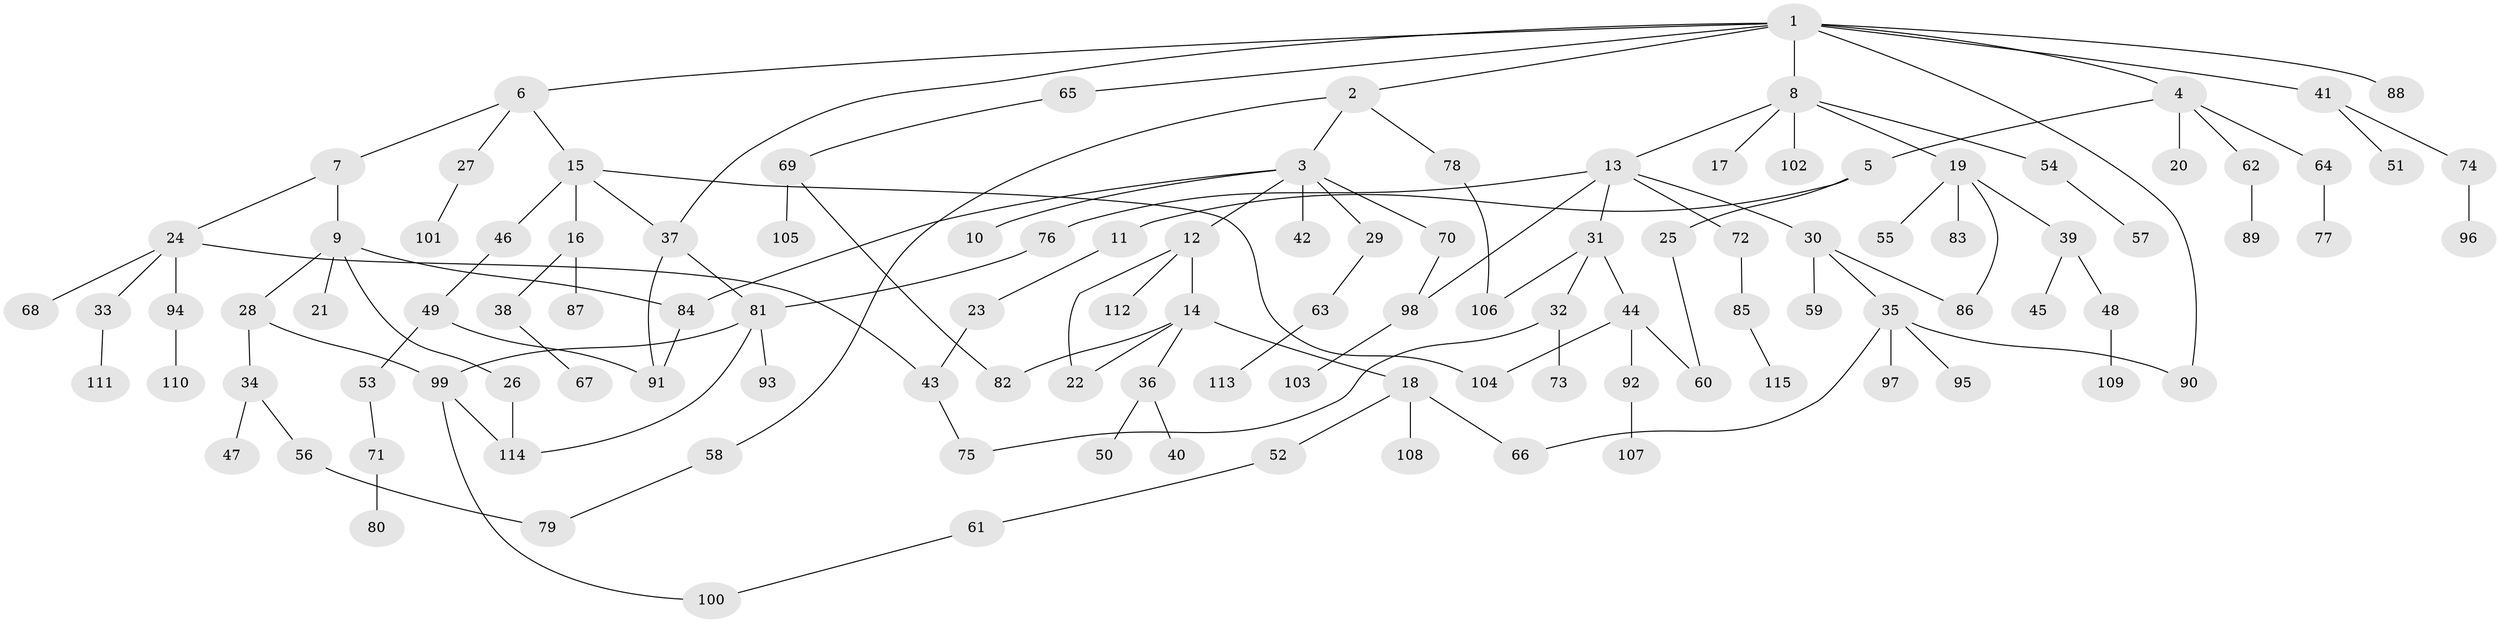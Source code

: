// coarse degree distribution, {1: 0.425, 4: 0.0625, 3: 0.05, 5: 0.0625, 2: 0.35, 9: 0.025, 15: 0.0125, 6: 0.0125}
// Generated by graph-tools (version 1.1) at 2025/44/03/04/25 21:44:41]
// undirected, 115 vertices, 135 edges
graph export_dot {
graph [start="1"]
  node [color=gray90,style=filled];
  1;
  2;
  3;
  4;
  5;
  6;
  7;
  8;
  9;
  10;
  11;
  12;
  13;
  14;
  15;
  16;
  17;
  18;
  19;
  20;
  21;
  22;
  23;
  24;
  25;
  26;
  27;
  28;
  29;
  30;
  31;
  32;
  33;
  34;
  35;
  36;
  37;
  38;
  39;
  40;
  41;
  42;
  43;
  44;
  45;
  46;
  47;
  48;
  49;
  50;
  51;
  52;
  53;
  54;
  55;
  56;
  57;
  58;
  59;
  60;
  61;
  62;
  63;
  64;
  65;
  66;
  67;
  68;
  69;
  70;
  71;
  72;
  73;
  74;
  75;
  76;
  77;
  78;
  79;
  80;
  81;
  82;
  83;
  84;
  85;
  86;
  87;
  88;
  89;
  90;
  91;
  92;
  93;
  94;
  95;
  96;
  97;
  98;
  99;
  100;
  101;
  102;
  103;
  104;
  105;
  106;
  107;
  108;
  109;
  110;
  111;
  112;
  113;
  114;
  115;
  1 -- 2;
  1 -- 4;
  1 -- 6;
  1 -- 8;
  1 -- 41;
  1 -- 65;
  1 -- 88;
  1 -- 90;
  1 -- 37;
  2 -- 3;
  2 -- 58;
  2 -- 78;
  3 -- 10;
  3 -- 12;
  3 -- 29;
  3 -- 42;
  3 -- 70;
  3 -- 84;
  4 -- 5;
  4 -- 20;
  4 -- 62;
  4 -- 64;
  5 -- 11;
  5 -- 25;
  6 -- 7;
  6 -- 15;
  6 -- 27;
  7 -- 9;
  7 -- 24;
  8 -- 13;
  8 -- 17;
  8 -- 19;
  8 -- 54;
  8 -- 102;
  9 -- 21;
  9 -- 26;
  9 -- 28;
  9 -- 84;
  11 -- 23;
  12 -- 14;
  12 -- 22;
  12 -- 112;
  13 -- 30;
  13 -- 31;
  13 -- 72;
  13 -- 76;
  13 -- 98;
  14 -- 18;
  14 -- 36;
  14 -- 22;
  14 -- 82;
  15 -- 16;
  15 -- 37;
  15 -- 46;
  15 -- 104;
  16 -- 38;
  16 -- 87;
  18 -- 52;
  18 -- 66;
  18 -- 108;
  19 -- 39;
  19 -- 55;
  19 -- 83;
  19 -- 86;
  23 -- 43;
  24 -- 33;
  24 -- 43;
  24 -- 68;
  24 -- 94;
  25 -- 60;
  26 -- 114;
  27 -- 101;
  28 -- 34;
  28 -- 99;
  29 -- 63;
  30 -- 35;
  30 -- 59;
  30 -- 86;
  31 -- 32;
  31 -- 44;
  31 -- 106;
  32 -- 73;
  32 -- 75;
  33 -- 111;
  34 -- 47;
  34 -- 56;
  35 -- 95;
  35 -- 97;
  35 -- 66;
  35 -- 90;
  36 -- 40;
  36 -- 50;
  37 -- 81;
  37 -- 91;
  38 -- 67;
  39 -- 45;
  39 -- 48;
  41 -- 51;
  41 -- 74;
  43 -- 75;
  44 -- 60;
  44 -- 92;
  44 -- 104;
  46 -- 49;
  48 -- 109;
  49 -- 53;
  49 -- 91;
  52 -- 61;
  53 -- 71;
  54 -- 57;
  56 -- 79;
  58 -- 79;
  61 -- 100;
  62 -- 89;
  63 -- 113;
  64 -- 77;
  65 -- 69;
  69 -- 82;
  69 -- 105;
  70 -- 98;
  71 -- 80;
  72 -- 85;
  74 -- 96;
  76 -- 81;
  78 -- 106;
  81 -- 93;
  81 -- 99;
  81 -- 114;
  84 -- 91;
  85 -- 115;
  92 -- 107;
  94 -- 110;
  98 -- 103;
  99 -- 114;
  99 -- 100;
}
